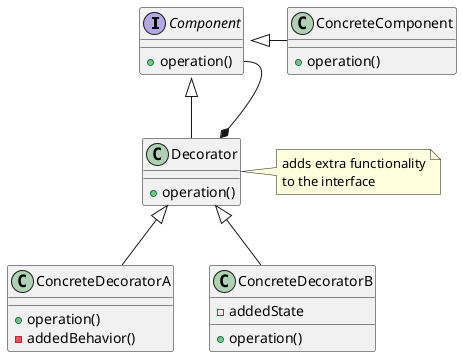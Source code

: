 @startuml

interface Component {
    + operation()
}

class ConcreteComponent {
    + operation()
}

class Decorator {
    + operation()
}

class ConcreteDecoratorA {
    + operation()
    - addedBehavior()
}

class ConcreteDecoratorB {
    - addedState
    + operation()
}

Component <|- ConcreteComponent
Component <|-- Decorator
Decorator *-- Component::operation
Decorator <|-- ConcreteDecoratorA
Decorator <|-- ConcreteDecoratorB

note right of Decorator
    adds extra functionality
    to the interface
endnote

@enduml
